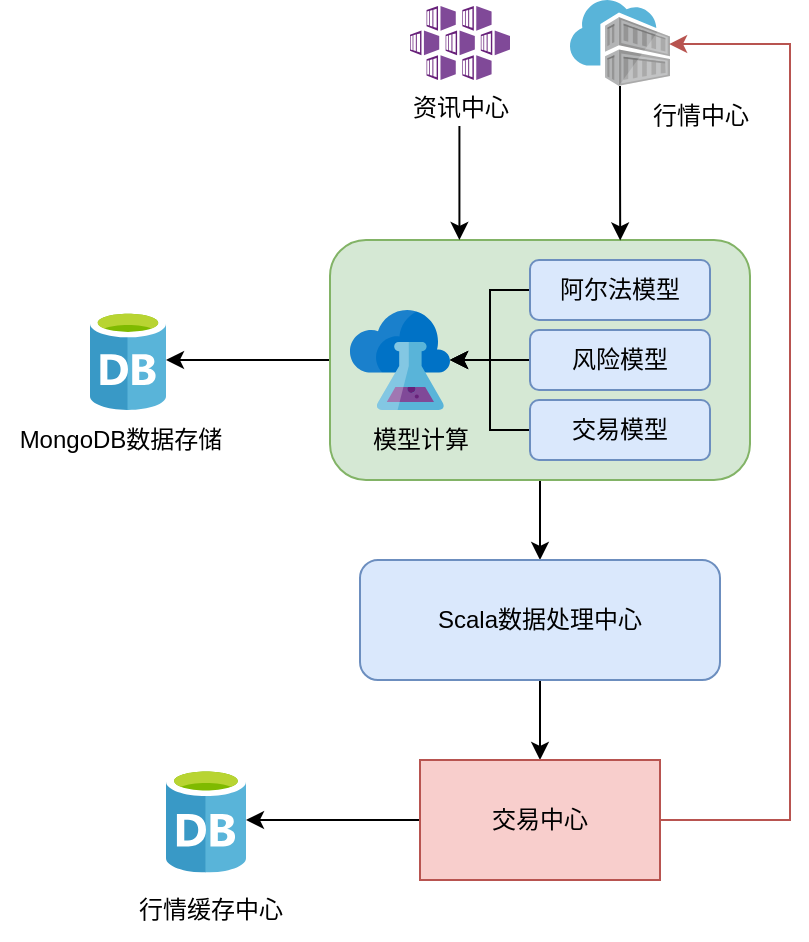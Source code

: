 <mxfile version="20.5.3" type="github">
  <diagram id="VvwXvmT-EA9QQk8xoZnV" name="第 1 页">
    <mxGraphModel dx="824" dy="507" grid="1" gridSize="10" guides="1" tooltips="1" connect="1" arrows="1" fold="1" page="1" pageScale="1" pageWidth="827" pageHeight="1169" math="0" shadow="0">
      <root>
        <mxCell id="0" />
        <mxCell id="1" parent="0" />
        <mxCell id="ziwqPx4IMaeXV8gUIMUR-31" value="" style="edgeStyle=orthogonalEdgeStyle;rounded=0;orthogonalLoop=1;jettySize=auto;html=1;" edge="1" parent="1" source="ziwqPx4IMaeXV8gUIMUR-2" target="ziwqPx4IMaeXV8gUIMUR-20">
          <mxGeometry relative="1" as="geometry" />
        </mxCell>
        <mxCell id="ziwqPx4IMaeXV8gUIMUR-34" value="" style="edgeStyle=orthogonalEdgeStyle;rounded=0;orthogonalLoop=1;jettySize=auto;html=1;" edge="1" parent="1" source="ziwqPx4IMaeXV8gUIMUR-2" target="ziwqPx4IMaeXV8gUIMUR-33">
          <mxGeometry relative="1" as="geometry" />
        </mxCell>
        <mxCell id="ziwqPx4IMaeXV8gUIMUR-2" value="" style="rounded=1;whiteSpace=wrap;html=1;fillColor=#d5e8d4;strokeColor=#82b366;" vertex="1" parent="1">
          <mxGeometry x="320" y="200" width="210" height="120" as="geometry" />
        </mxCell>
        <mxCell id="ziwqPx4IMaeXV8gUIMUR-1" value="" style="sketch=0;aspect=fixed;html=1;points=[];align=center;image;fontSize=12;image=img/lib/mscae/DevTest_Labs.svg;" vertex="1" parent="1">
          <mxGeometry x="330" y="235" width="50" height="50" as="geometry" />
        </mxCell>
        <mxCell id="ziwqPx4IMaeXV8gUIMUR-15" value="" style="edgeStyle=orthogonalEdgeStyle;rounded=0;orthogonalLoop=1;jettySize=auto;html=1;" edge="1" parent="1" source="ziwqPx4IMaeXV8gUIMUR-9" target="ziwqPx4IMaeXV8gUIMUR-1">
          <mxGeometry relative="1" as="geometry" />
        </mxCell>
        <mxCell id="ziwqPx4IMaeXV8gUIMUR-9" value="阿尔法模型" style="rounded=1;whiteSpace=wrap;html=1;fillColor=#dae8fc;strokeColor=#6c8ebf;" vertex="1" parent="1">
          <mxGeometry x="420" y="210" width="90" height="30" as="geometry" />
        </mxCell>
        <mxCell id="ziwqPx4IMaeXV8gUIMUR-14" value="" style="edgeStyle=orthogonalEdgeStyle;rounded=0;orthogonalLoop=1;jettySize=auto;html=1;" edge="1" parent="1" source="ziwqPx4IMaeXV8gUIMUR-10" target="ziwqPx4IMaeXV8gUIMUR-1">
          <mxGeometry relative="1" as="geometry" />
        </mxCell>
        <mxCell id="ziwqPx4IMaeXV8gUIMUR-10" value="风险模型" style="rounded=1;whiteSpace=wrap;html=1;fillColor=#dae8fc;strokeColor=#6c8ebf;" vertex="1" parent="1">
          <mxGeometry x="420" y="245" width="90" height="30" as="geometry" />
        </mxCell>
        <mxCell id="ziwqPx4IMaeXV8gUIMUR-16" value="" style="edgeStyle=orthogonalEdgeStyle;rounded=0;orthogonalLoop=1;jettySize=auto;html=1;" edge="1" parent="1" source="ziwqPx4IMaeXV8gUIMUR-11" target="ziwqPx4IMaeXV8gUIMUR-1">
          <mxGeometry relative="1" as="geometry" />
        </mxCell>
        <mxCell id="ziwqPx4IMaeXV8gUIMUR-11" value="交易模型" style="rounded=1;whiteSpace=wrap;html=1;fillColor=#dae8fc;strokeColor=#6c8ebf;" vertex="1" parent="1">
          <mxGeometry x="420" y="280" width="90" height="30" as="geometry" />
        </mxCell>
        <mxCell id="ziwqPx4IMaeXV8gUIMUR-17" value="模型计算" style="text;html=1;align=center;verticalAlign=middle;resizable=0;points=[];autosize=1;strokeColor=none;fillColor=none;" vertex="1" parent="1">
          <mxGeometry x="330" y="285" width="70" height="30" as="geometry" />
        </mxCell>
        <mxCell id="ziwqPx4IMaeXV8gUIMUR-20" value="" style="sketch=0;aspect=fixed;html=1;points=[];align=center;image;fontSize=12;image=img/lib/mscae/Database_General.svg;" vertex="1" parent="1">
          <mxGeometry x="200" y="235" width="38" height="50" as="geometry" />
        </mxCell>
        <mxCell id="ziwqPx4IMaeXV8gUIMUR-21" value="资讯中心" style="sketch=0;aspect=fixed;html=1;points=[];align=center;image;fontSize=12;image=img/lib/mscae/Kubernetes_Services.svg;" vertex="1" parent="1">
          <mxGeometry x="360" y="83" width="50" height="37" as="geometry" />
        </mxCell>
        <mxCell id="ziwqPx4IMaeXV8gUIMUR-26" value="" style="edgeStyle=orthogonalEdgeStyle;rounded=0;orthogonalLoop=1;jettySize=auto;html=1;entryX=0.691;entryY=0.002;entryDx=0;entryDy=0;entryPerimeter=0;" edge="1" parent="1" source="ziwqPx4IMaeXV8gUIMUR-22" target="ziwqPx4IMaeXV8gUIMUR-2">
          <mxGeometry relative="1" as="geometry" />
        </mxCell>
        <mxCell id="ziwqPx4IMaeXV8gUIMUR-22" value="" style="sketch=0;aspect=fixed;html=1;points=[];align=center;image;fontSize=12;image=img/lib/mscae/Container_Registries.svg;" vertex="1" parent="1">
          <mxGeometry x="440" y="80" width="50" height="43" as="geometry" />
        </mxCell>
        <mxCell id="ziwqPx4IMaeXV8gUIMUR-25" value="行情中心" style="text;html=1;align=center;verticalAlign=middle;resizable=0;points=[];autosize=1;strokeColor=none;fillColor=none;" vertex="1" parent="1">
          <mxGeometry x="470" y="123" width="70" height="30" as="geometry" />
        </mxCell>
        <mxCell id="ziwqPx4IMaeXV8gUIMUR-30" value="" style="endArrow=classic;html=1;rounded=0;" edge="1" parent="1">
          <mxGeometry width="50" height="50" relative="1" as="geometry">
            <mxPoint x="384.71" y="143" as="sourcePoint" />
            <mxPoint x="384.71" y="200" as="targetPoint" />
          </mxGeometry>
        </mxCell>
        <mxCell id="ziwqPx4IMaeXV8gUIMUR-32" value="MongoDB数据存储" style="text;html=1;align=center;verticalAlign=middle;resizable=0;points=[];autosize=1;strokeColor=none;fillColor=none;" vertex="1" parent="1">
          <mxGeometry x="155" y="285" width="120" height="30" as="geometry" />
        </mxCell>
        <mxCell id="ziwqPx4IMaeXV8gUIMUR-36" value="" style="edgeStyle=orthogonalEdgeStyle;rounded=0;orthogonalLoop=1;jettySize=auto;html=1;" edge="1" parent="1" source="ziwqPx4IMaeXV8gUIMUR-33" target="ziwqPx4IMaeXV8gUIMUR-35">
          <mxGeometry relative="1" as="geometry" />
        </mxCell>
        <mxCell id="ziwqPx4IMaeXV8gUIMUR-33" value="Scala数据处理中心" style="rounded=1;whiteSpace=wrap;html=1;fillColor=#dae8fc;strokeColor=#6c8ebf;" vertex="1" parent="1">
          <mxGeometry x="335" y="360" width="180" height="60" as="geometry" />
        </mxCell>
        <mxCell id="ziwqPx4IMaeXV8gUIMUR-38" value="" style="edgeStyle=orthogonalEdgeStyle;rounded=0;orthogonalLoop=1;jettySize=auto;html=1;" edge="1" parent="1" source="ziwqPx4IMaeXV8gUIMUR-35" target="ziwqPx4IMaeXV8gUIMUR-37">
          <mxGeometry relative="1" as="geometry" />
        </mxCell>
        <mxCell id="ziwqPx4IMaeXV8gUIMUR-42" value="" style="edgeStyle=orthogonalEdgeStyle;rounded=0;orthogonalLoop=1;jettySize=auto;html=1;entryX=0.991;entryY=0.512;entryDx=0;entryDy=0;entryPerimeter=0;fillColor=#f8cecc;strokeColor=#b85450;" edge="1" parent="1" source="ziwqPx4IMaeXV8gUIMUR-35" target="ziwqPx4IMaeXV8gUIMUR-22">
          <mxGeometry relative="1" as="geometry">
            <mxPoint x="550" y="180" as="targetPoint" />
            <Array as="points">
              <mxPoint x="550" y="490" />
              <mxPoint x="550" y="102" />
            </Array>
          </mxGeometry>
        </mxCell>
        <mxCell id="ziwqPx4IMaeXV8gUIMUR-35" value="交易中心" style="whiteSpace=wrap;html=1;fillColor=#f8cecc;strokeColor=#b85450;" vertex="1" parent="1">
          <mxGeometry x="365" y="460" width="120" height="60" as="geometry" />
        </mxCell>
        <mxCell id="ziwqPx4IMaeXV8gUIMUR-37" value="" style="sketch=0;aspect=fixed;html=1;points=[];align=center;image;fontSize=12;image=img/lib/mscae/Database_General.svg;" vertex="1" parent="1">
          <mxGeometry x="238" y="463.68" width="40" height="52.63" as="geometry" />
        </mxCell>
        <mxCell id="ziwqPx4IMaeXV8gUIMUR-40" value="行情缓存中心" style="text;html=1;align=center;verticalAlign=middle;resizable=0;points=[];autosize=1;strokeColor=none;fillColor=none;" vertex="1" parent="1">
          <mxGeometry x="210" y="520" width="100" height="30" as="geometry" />
        </mxCell>
      </root>
    </mxGraphModel>
  </diagram>
</mxfile>
